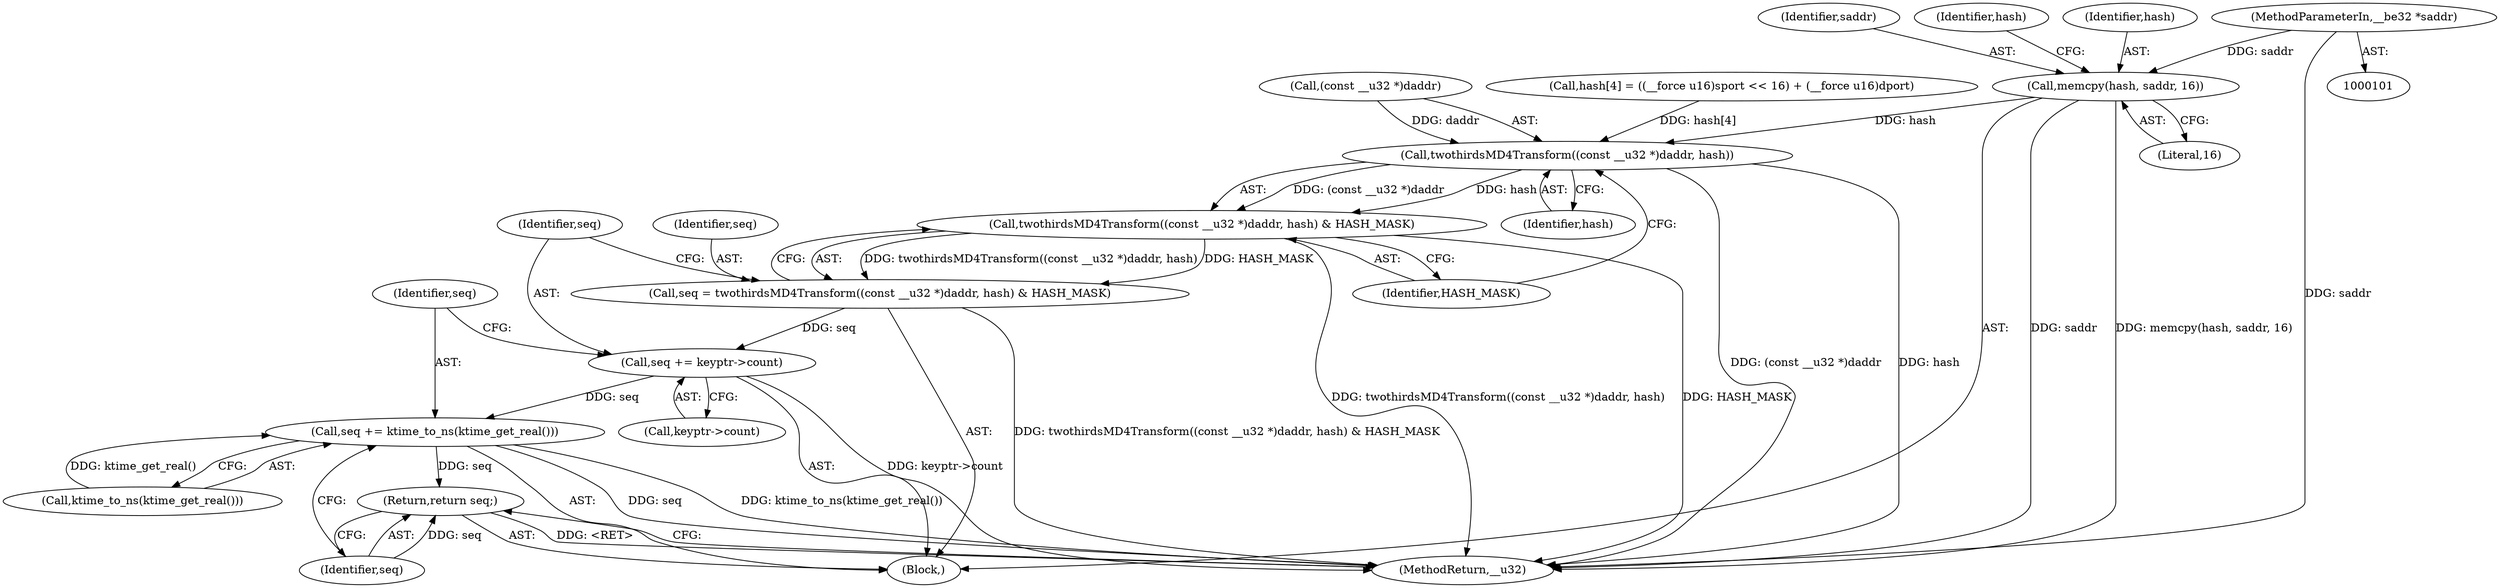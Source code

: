 digraph "1_linux_6e5714eaf77d79ae1c8b47e3e040ff5411b717ec_8@API" {
"1000113" [label="(Call,memcpy(hash, saddr, 16))"];
"1000102" [label="(MethodParameterIn,__be32 *saddr)"];
"1000145" [label="(Call,twothirdsMD4Transform((const __u32 *)daddr, hash))"];
"1000144" [label="(Call,twothirdsMD4Transform((const __u32 *)daddr, hash) & HASH_MASK)"];
"1000142" [label="(Call,seq = twothirdsMD4Transform((const __u32 *)daddr, hash) & HASH_MASK)"];
"1000151" [label="(Call,seq += keyptr->count)"];
"1000156" [label="(Call,seq += ktime_to_ns(ktime_get_real()))"];
"1000160" [label="(Return,return seq;)"];
"1000157" [label="(Identifier,seq)"];
"1000114" [label="(Identifier,hash)"];
"1000160" [label="(Return,return seq;)"];
"1000143" [label="(Identifier,seq)"];
"1000146" [label="(Call,(const __u32 *)daddr)"];
"1000151" [label="(Call,seq += keyptr->count)"];
"1000113" [label="(Call,memcpy(hash, saddr, 16))"];
"1000117" [label="(Call,hash[4] = ((__force u16)sport << 16) + (__force u16)dport)"];
"1000145" [label="(Call,twothirdsMD4Transform((const __u32 *)daddr, hash))"];
"1000116" [label="(Literal,16)"];
"1000161" [label="(Identifier,seq)"];
"1000144" [label="(Call,twothirdsMD4Transform((const __u32 *)daddr, hash) & HASH_MASK)"];
"1000115" [label="(Identifier,saddr)"];
"1000142" [label="(Call,seq = twothirdsMD4Transform((const __u32 *)daddr, hash) & HASH_MASK)"];
"1000152" [label="(Identifier,seq)"];
"1000156" [label="(Call,seq += ktime_to_ns(ktime_get_real()))"];
"1000150" [label="(Identifier,HASH_MASK)"];
"1000158" [label="(Call,ktime_to_ns(ktime_get_real()))"];
"1000153" [label="(Call,keyptr->count)"];
"1000119" [label="(Identifier,hash)"];
"1000162" [label="(MethodReturn,__u32)"];
"1000149" [label="(Identifier,hash)"];
"1000106" [label="(Block,)"];
"1000102" [label="(MethodParameterIn,__be32 *saddr)"];
"1000113" -> "1000106"  [label="AST: "];
"1000113" -> "1000116"  [label="CFG: "];
"1000114" -> "1000113"  [label="AST: "];
"1000115" -> "1000113"  [label="AST: "];
"1000116" -> "1000113"  [label="AST: "];
"1000119" -> "1000113"  [label="CFG: "];
"1000113" -> "1000162"  [label="DDG: saddr"];
"1000113" -> "1000162"  [label="DDG: memcpy(hash, saddr, 16)"];
"1000102" -> "1000113"  [label="DDG: saddr"];
"1000113" -> "1000145"  [label="DDG: hash"];
"1000102" -> "1000101"  [label="AST: "];
"1000102" -> "1000162"  [label="DDG: saddr"];
"1000145" -> "1000144"  [label="AST: "];
"1000145" -> "1000149"  [label="CFG: "];
"1000146" -> "1000145"  [label="AST: "];
"1000149" -> "1000145"  [label="AST: "];
"1000150" -> "1000145"  [label="CFG: "];
"1000145" -> "1000162"  [label="DDG: (const __u32 *)daddr"];
"1000145" -> "1000162"  [label="DDG: hash"];
"1000145" -> "1000144"  [label="DDG: (const __u32 *)daddr"];
"1000145" -> "1000144"  [label="DDG: hash"];
"1000146" -> "1000145"  [label="DDG: daddr"];
"1000117" -> "1000145"  [label="DDG: hash[4]"];
"1000144" -> "1000142"  [label="AST: "];
"1000144" -> "1000150"  [label="CFG: "];
"1000150" -> "1000144"  [label="AST: "];
"1000142" -> "1000144"  [label="CFG: "];
"1000144" -> "1000162"  [label="DDG: HASH_MASK"];
"1000144" -> "1000162"  [label="DDG: twothirdsMD4Transform((const __u32 *)daddr, hash)"];
"1000144" -> "1000142"  [label="DDG: twothirdsMD4Transform((const __u32 *)daddr, hash)"];
"1000144" -> "1000142"  [label="DDG: HASH_MASK"];
"1000142" -> "1000106"  [label="AST: "];
"1000143" -> "1000142"  [label="AST: "];
"1000152" -> "1000142"  [label="CFG: "];
"1000142" -> "1000162"  [label="DDG: twothirdsMD4Transform((const __u32 *)daddr, hash) & HASH_MASK"];
"1000142" -> "1000151"  [label="DDG: seq"];
"1000151" -> "1000106"  [label="AST: "];
"1000151" -> "1000153"  [label="CFG: "];
"1000152" -> "1000151"  [label="AST: "];
"1000153" -> "1000151"  [label="AST: "];
"1000157" -> "1000151"  [label="CFG: "];
"1000151" -> "1000162"  [label="DDG: keyptr->count"];
"1000151" -> "1000156"  [label="DDG: seq"];
"1000156" -> "1000106"  [label="AST: "];
"1000156" -> "1000158"  [label="CFG: "];
"1000157" -> "1000156"  [label="AST: "];
"1000158" -> "1000156"  [label="AST: "];
"1000161" -> "1000156"  [label="CFG: "];
"1000156" -> "1000162"  [label="DDG: seq"];
"1000156" -> "1000162"  [label="DDG: ktime_to_ns(ktime_get_real())"];
"1000158" -> "1000156"  [label="DDG: ktime_get_real()"];
"1000156" -> "1000160"  [label="DDG: seq"];
"1000160" -> "1000106"  [label="AST: "];
"1000160" -> "1000161"  [label="CFG: "];
"1000161" -> "1000160"  [label="AST: "];
"1000162" -> "1000160"  [label="CFG: "];
"1000160" -> "1000162"  [label="DDG: <RET>"];
"1000161" -> "1000160"  [label="DDG: seq"];
}
